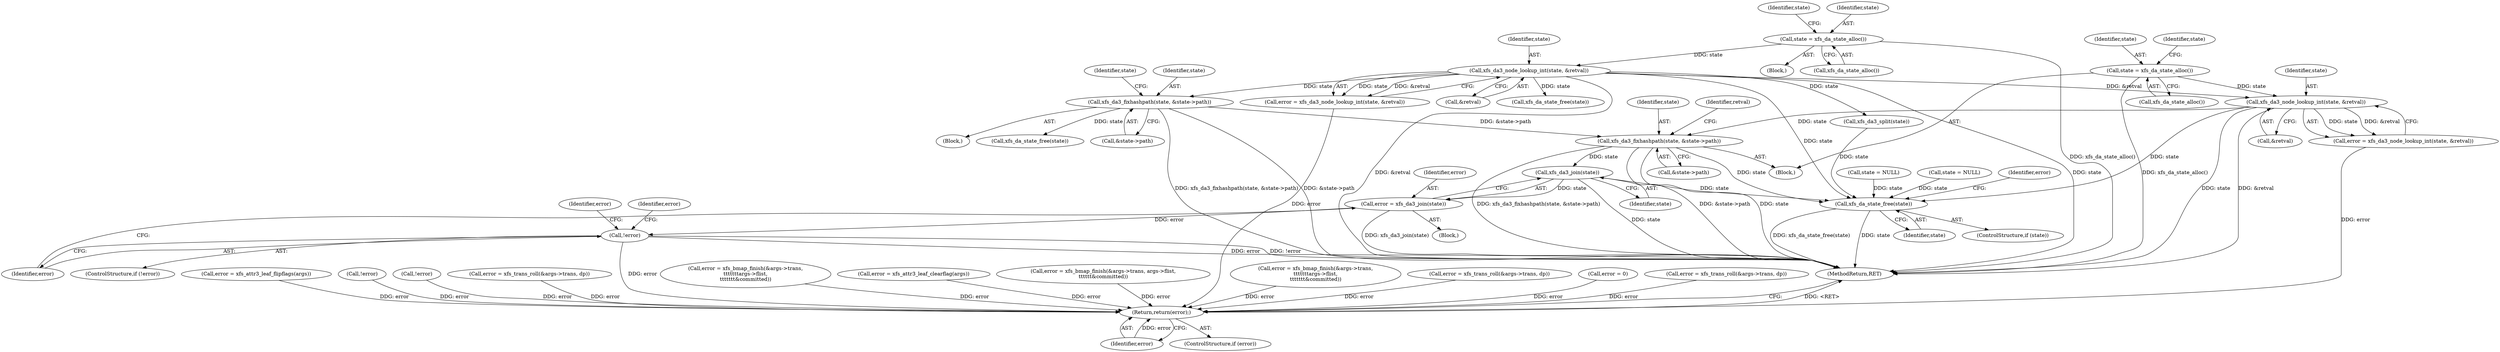 digraph "0_linux_8275cdd0e7ac550dcce2b3ef6d2fb3b808c1ae59_1@pointer" {
"1000615" [label="(Call,xfs_da3_fixhashpath(state, &state->path))"];
"1000579" [label="(Call,xfs_da3_node_lookup_int(state, &retval))"];
"1000539" [label="(Call,state = xfs_da_state_alloc())"];
"1000182" [label="(Call,xfs_da3_node_lookup_int(state, &retval))"];
"1000147" [label="(Call,state = xfs_da_state_alloc())"];
"1000435" [label="(Call,xfs_da3_fixhashpath(state, &state->path))"];
"1000641" [label="(Call,xfs_da3_join(state))"];
"1000639" [label="(Call,error = xfs_da3_join(state))"];
"1000644" [label="(Call,!error)"];
"1000720" [label="(Return,return(error);)"];
"1000716" [label="(Call,xfs_da_state_free(state))"];
"1000641" [label="(Call,xfs_da3_join(state))"];
"1000184" [label="(Call,&retval)"];
"1000644" [label="(Call,!error)"];
"1000648" [label="(Identifier,error)"];
"1000479" [label="(Call,error = xfs_attr3_leaf_flipflags(args))"];
"1000580" [label="(Identifier,state)"];
"1000437" [label="(Call,&state->path)"];
"1000443" [label="(Call,state = NULL)"];
"1000395" [label="(Call,!error)"];
"1000539" [label="(Call,state = xfs_da_state_alloc())"];
"1000645" [label="(Identifier,error)"];
"1000182" [label="(Call,xfs_da3_node_lookup_int(state, &retval))"];
"1000392" [label="(Call,xfs_da3_split(state))"];
"1000435" [label="(Call,xfs_da3_fixhashpath(state, &state->path))"];
"1000478" [label="(Block,)"];
"1000333" [label="(Call,!error)"];
"1000371" [label="(Call,error = xfs_trans_roll(&args->trans, dp))"];
"1000579" [label="(Call,xfs_da3_node_lookup_int(state, &retval))"];
"1000180" [label="(Call,error = xfs_da3_node_lookup_int(state, &retval))"];
"1000616" [label="(Identifier,state)"];
"1000631" [label="(Block,)"];
"1000714" [label="(ControlStructure,if (state))"];
"1000640" [label="(Identifier,error)"];
"1000647" [label="(Call,error = xfs_bmap_finish(&args->trans,\n\t\t\t\t\t\t\targs->flist,\n\t\t\t\t\t\t\t&committed))"];
"1000716" [label="(Call,xfs_da_state_free(state))"];
"1000639" [label="(Call,error = xfs_da3_join(state))"];
"1000701" [label="(Call,error = xfs_attr3_leaf_clearflag(args))"];
"1000623" [label="(Identifier,retval)"];
"1000541" [label="(Call,xfs_da_state_alloc())"];
"1000147" [label="(Call,state = xfs_da_state_alloc())"];
"1000724" [label="(MethodReturn,RET)"];
"1000152" [label="(Identifier,state)"];
"1000434" [label="(Block,)"];
"1000441" [label="(Call,xfs_da_state_free(state))"];
"1000581" [label="(Call,&retval)"];
"1000398" [label="(Call,error = xfs_bmap_finish(&args->trans, args->flist,\n\t\t\t\t\t\t&committed))"];
"1000540" [label="(Identifier,state)"];
"1000318" [label="(Call,state = NULL)"];
"1000577" [label="(Call,error = xfs_da3_node_lookup_int(state, &retval))"];
"1000149" [label="(Call,xfs_da_state_alloc())"];
"1000721" [label="(Identifier,error)"];
"1000183" [label="(Identifier,state)"];
"1000718" [label="(ControlStructure,if (error))"];
"1000544" [label="(Identifier,state)"];
"1000617" [label="(Call,&state->path)"];
"1000660" [label="(Identifier,error)"];
"1000642" [label="(Identifier,state)"];
"1000442" [label="(Identifier,state)"];
"1000336" [label="(Call,error = xfs_bmap_finish(&args->trans,\n\t\t\t\t\t\t\targs->flist,\n\t\t\t\t\t\t\t&committed))"];
"1000682" [label="(Call,error = xfs_trans_roll(&args->trans, dp))"];
"1000717" [label="(Identifier,state)"];
"1000316" [label="(Call,xfs_da_state_free(state))"];
"1000148" [label="(Identifier,state)"];
"1000720" [label="(Return,return(error);)"];
"1000719" [label="(Identifier,error)"];
"1000436" [label="(Identifier,state)"];
"1000126" [label="(Block,)"];
"1000643" [label="(ControlStructure,if (!error))"];
"1000710" [label="(Call,error = 0)"];
"1000446" [label="(Call,error = xfs_trans_roll(&args->trans, dp))"];
"1000615" [label="(Call,xfs_da3_fixhashpath(state, &state->path))"];
"1000615" -> "1000478"  [label="AST: "];
"1000615" -> "1000617"  [label="CFG: "];
"1000616" -> "1000615"  [label="AST: "];
"1000617" -> "1000615"  [label="AST: "];
"1000623" -> "1000615"  [label="CFG: "];
"1000615" -> "1000724"  [label="DDG: &state->path"];
"1000615" -> "1000724"  [label="DDG: state"];
"1000615" -> "1000724"  [label="DDG: xfs_da3_fixhashpath(state, &state->path)"];
"1000579" -> "1000615"  [label="DDG: state"];
"1000435" -> "1000615"  [label="DDG: &state->path"];
"1000615" -> "1000641"  [label="DDG: state"];
"1000615" -> "1000716"  [label="DDG: state"];
"1000579" -> "1000577"  [label="AST: "];
"1000579" -> "1000581"  [label="CFG: "];
"1000580" -> "1000579"  [label="AST: "];
"1000581" -> "1000579"  [label="AST: "];
"1000577" -> "1000579"  [label="CFG: "];
"1000579" -> "1000724"  [label="DDG: state"];
"1000579" -> "1000724"  [label="DDG: &retval"];
"1000579" -> "1000577"  [label="DDG: state"];
"1000579" -> "1000577"  [label="DDG: &retval"];
"1000539" -> "1000579"  [label="DDG: state"];
"1000182" -> "1000579"  [label="DDG: &retval"];
"1000579" -> "1000716"  [label="DDG: state"];
"1000539" -> "1000478"  [label="AST: "];
"1000539" -> "1000541"  [label="CFG: "];
"1000540" -> "1000539"  [label="AST: "];
"1000541" -> "1000539"  [label="AST: "];
"1000544" -> "1000539"  [label="CFG: "];
"1000539" -> "1000724"  [label="DDG: xfs_da_state_alloc()"];
"1000182" -> "1000180"  [label="AST: "];
"1000182" -> "1000184"  [label="CFG: "];
"1000183" -> "1000182"  [label="AST: "];
"1000184" -> "1000182"  [label="AST: "];
"1000180" -> "1000182"  [label="CFG: "];
"1000182" -> "1000724"  [label="DDG: &retval"];
"1000182" -> "1000724"  [label="DDG: state"];
"1000182" -> "1000180"  [label="DDG: state"];
"1000182" -> "1000180"  [label="DDG: &retval"];
"1000147" -> "1000182"  [label="DDG: state"];
"1000182" -> "1000316"  [label="DDG: state"];
"1000182" -> "1000392"  [label="DDG: state"];
"1000182" -> "1000435"  [label="DDG: state"];
"1000182" -> "1000716"  [label="DDG: state"];
"1000147" -> "1000126"  [label="AST: "];
"1000147" -> "1000149"  [label="CFG: "];
"1000148" -> "1000147"  [label="AST: "];
"1000149" -> "1000147"  [label="AST: "];
"1000152" -> "1000147"  [label="CFG: "];
"1000147" -> "1000724"  [label="DDG: xfs_da_state_alloc()"];
"1000435" -> "1000434"  [label="AST: "];
"1000435" -> "1000437"  [label="CFG: "];
"1000436" -> "1000435"  [label="AST: "];
"1000437" -> "1000435"  [label="AST: "];
"1000442" -> "1000435"  [label="CFG: "];
"1000435" -> "1000724"  [label="DDG: &state->path"];
"1000435" -> "1000724"  [label="DDG: xfs_da3_fixhashpath(state, &state->path)"];
"1000435" -> "1000441"  [label="DDG: state"];
"1000641" -> "1000639"  [label="AST: "];
"1000641" -> "1000642"  [label="CFG: "];
"1000642" -> "1000641"  [label="AST: "];
"1000639" -> "1000641"  [label="CFG: "];
"1000641" -> "1000724"  [label="DDG: state"];
"1000641" -> "1000639"  [label="DDG: state"];
"1000641" -> "1000716"  [label="DDG: state"];
"1000639" -> "1000631"  [label="AST: "];
"1000640" -> "1000639"  [label="AST: "];
"1000645" -> "1000639"  [label="CFG: "];
"1000639" -> "1000724"  [label="DDG: xfs_da3_join(state)"];
"1000639" -> "1000644"  [label="DDG: error"];
"1000644" -> "1000643"  [label="AST: "];
"1000644" -> "1000645"  [label="CFG: "];
"1000645" -> "1000644"  [label="AST: "];
"1000648" -> "1000644"  [label="CFG: "];
"1000660" -> "1000644"  [label="CFG: "];
"1000644" -> "1000724"  [label="DDG: !error"];
"1000644" -> "1000724"  [label="DDG: error"];
"1000644" -> "1000720"  [label="DDG: error"];
"1000720" -> "1000718"  [label="AST: "];
"1000720" -> "1000721"  [label="CFG: "];
"1000721" -> "1000720"  [label="AST: "];
"1000724" -> "1000720"  [label="CFG: "];
"1000720" -> "1000724"  [label="DDG: <RET>"];
"1000721" -> "1000720"  [label="DDG: error"];
"1000395" -> "1000720"  [label="DDG: error"];
"1000333" -> "1000720"  [label="DDG: error"];
"1000710" -> "1000720"  [label="DDG: error"];
"1000682" -> "1000720"  [label="DDG: error"];
"1000446" -> "1000720"  [label="DDG: error"];
"1000701" -> "1000720"  [label="DDG: error"];
"1000371" -> "1000720"  [label="DDG: error"];
"1000336" -> "1000720"  [label="DDG: error"];
"1000398" -> "1000720"  [label="DDG: error"];
"1000180" -> "1000720"  [label="DDG: error"];
"1000647" -> "1000720"  [label="DDG: error"];
"1000577" -> "1000720"  [label="DDG: error"];
"1000479" -> "1000720"  [label="DDG: error"];
"1000716" -> "1000714"  [label="AST: "];
"1000716" -> "1000717"  [label="CFG: "];
"1000717" -> "1000716"  [label="AST: "];
"1000719" -> "1000716"  [label="CFG: "];
"1000716" -> "1000724"  [label="DDG: xfs_da_state_free(state)"];
"1000716" -> "1000724"  [label="DDG: state"];
"1000318" -> "1000716"  [label="DDG: state"];
"1000392" -> "1000716"  [label="DDG: state"];
"1000443" -> "1000716"  [label="DDG: state"];
}
